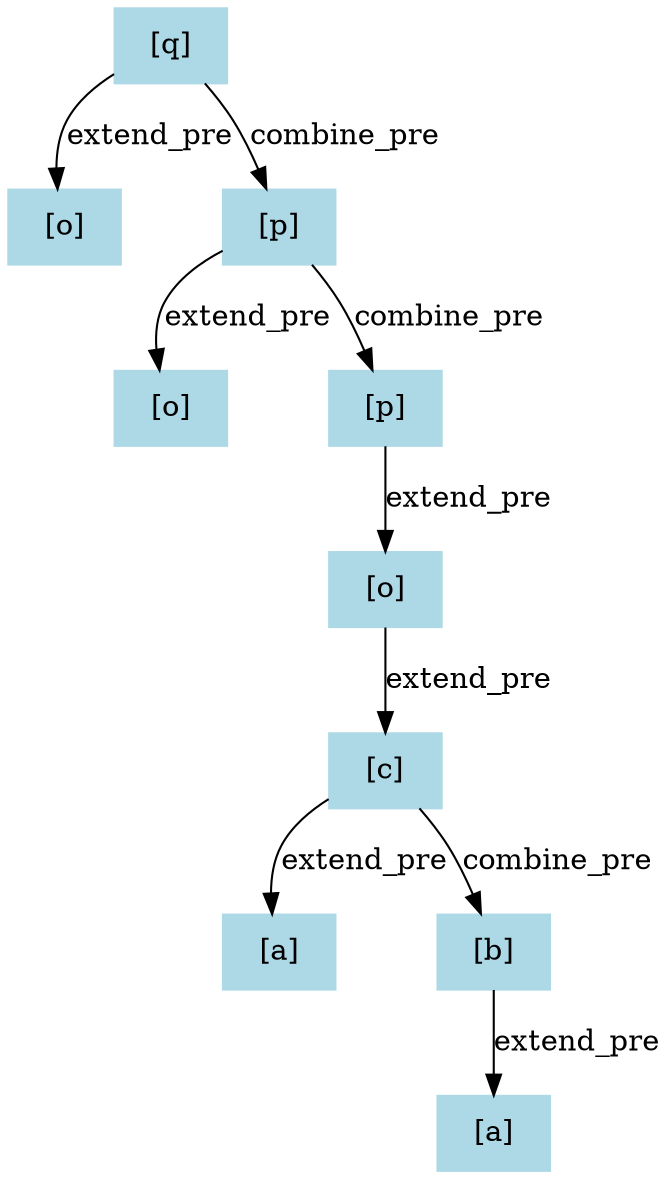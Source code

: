 digraph "test" {
"0xaaeca0" [label="[q]", color=lightblue,style=filled,shape=box]
"0xaaeca0" -> "0xaaed30" [label=extend_pre,color=black]
"0xaaed30" [label="[o]", color=lightblue,style=filled,shape=box]
"0xaaeca0" -> "0xaaedc0" [label=combine_pre,color=black]
"0xaaedc0" [label="[p]", color=lightblue,style=filled,shape=box]
"0xaaedc0" -> "0xaaf0f0" [label=extend_pre,color=black]
"0xaaf0f0" [label="[o]", color=lightblue,style=filled,shape=box]
"0xaaedc0" -> "0xaaf180" [label=combine_pre,color=black]
"0xaaf180" [label="[p]", color=lightblue,style=filled,shape=box]
"0xaaf180" -> "0xaaf210" [label=extend_pre,color=black]
"0xaaf210" [label="[o]", color=lightblue,style=filled,shape=box]
"0xaaf210" -> "0xaaf2a0" [label=extend_pre,color=black]
"0xaaf2a0" [label="[c]", color=lightblue,style=filled,shape=box]
"0xaaf2a0" -> "0xaaf330" [label=extend_pre,color=black]
"0xaaf330" [label="[a]", color=lightblue,style=filled,shape=box]
"0xaaf2a0" -> "0xaaf3c0" [label=combine_pre,color=black]
"0xaaf3c0" [label="[b]", color=lightblue,style=filled,shape=box]
"0xaaf3c0" -> "0xaaf450" [label=extend_pre,color=black]
"0xaaf450" [label="[a]", color=lightblue,style=filled,shape=box]
}


